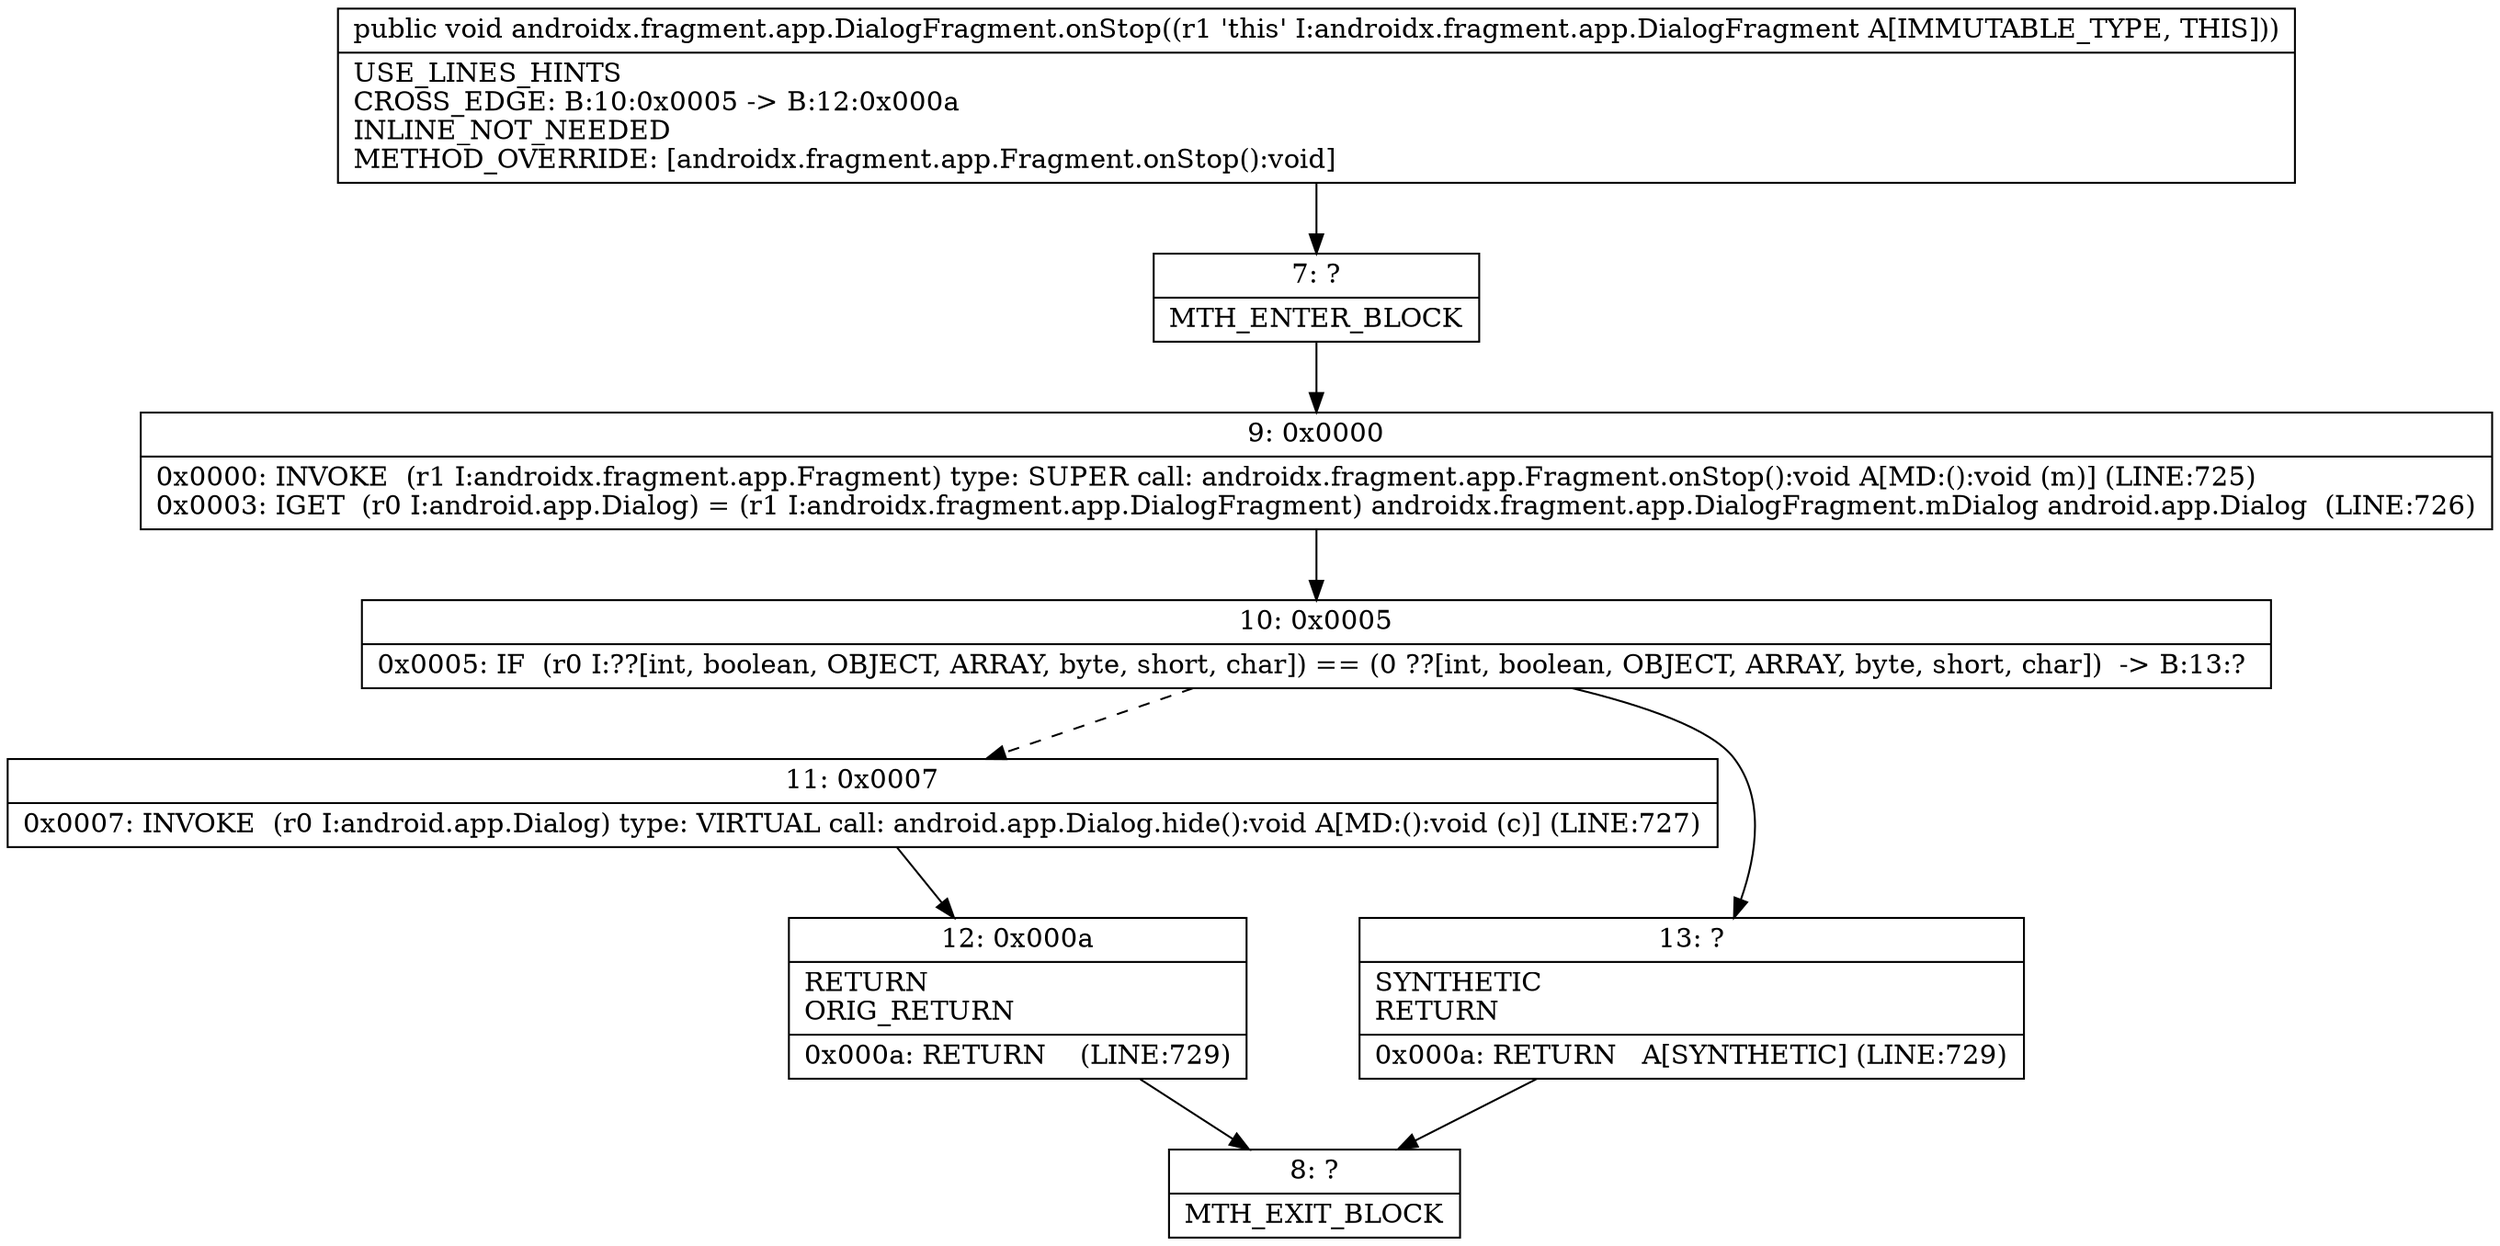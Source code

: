 digraph "CFG forandroidx.fragment.app.DialogFragment.onStop()V" {
Node_7 [shape=record,label="{7\:\ ?|MTH_ENTER_BLOCK\l}"];
Node_9 [shape=record,label="{9\:\ 0x0000|0x0000: INVOKE  (r1 I:androidx.fragment.app.Fragment) type: SUPER call: androidx.fragment.app.Fragment.onStop():void A[MD:():void (m)] (LINE:725)\l0x0003: IGET  (r0 I:android.app.Dialog) = (r1 I:androidx.fragment.app.DialogFragment) androidx.fragment.app.DialogFragment.mDialog android.app.Dialog  (LINE:726)\l}"];
Node_10 [shape=record,label="{10\:\ 0x0005|0x0005: IF  (r0 I:??[int, boolean, OBJECT, ARRAY, byte, short, char]) == (0 ??[int, boolean, OBJECT, ARRAY, byte, short, char])  \-\> B:13:? \l}"];
Node_11 [shape=record,label="{11\:\ 0x0007|0x0007: INVOKE  (r0 I:android.app.Dialog) type: VIRTUAL call: android.app.Dialog.hide():void A[MD:():void (c)] (LINE:727)\l}"];
Node_12 [shape=record,label="{12\:\ 0x000a|RETURN\lORIG_RETURN\l|0x000a: RETURN    (LINE:729)\l}"];
Node_8 [shape=record,label="{8\:\ ?|MTH_EXIT_BLOCK\l}"];
Node_13 [shape=record,label="{13\:\ ?|SYNTHETIC\lRETURN\l|0x000a: RETURN   A[SYNTHETIC] (LINE:729)\l}"];
MethodNode[shape=record,label="{public void androidx.fragment.app.DialogFragment.onStop((r1 'this' I:androidx.fragment.app.DialogFragment A[IMMUTABLE_TYPE, THIS]))  | USE_LINES_HINTS\lCROSS_EDGE: B:10:0x0005 \-\> B:12:0x000a\lINLINE_NOT_NEEDED\lMETHOD_OVERRIDE: [androidx.fragment.app.Fragment.onStop():void]\l}"];
MethodNode -> Node_7;Node_7 -> Node_9;
Node_9 -> Node_10;
Node_10 -> Node_11[style=dashed];
Node_10 -> Node_13;
Node_11 -> Node_12;
Node_12 -> Node_8;
Node_13 -> Node_8;
}

